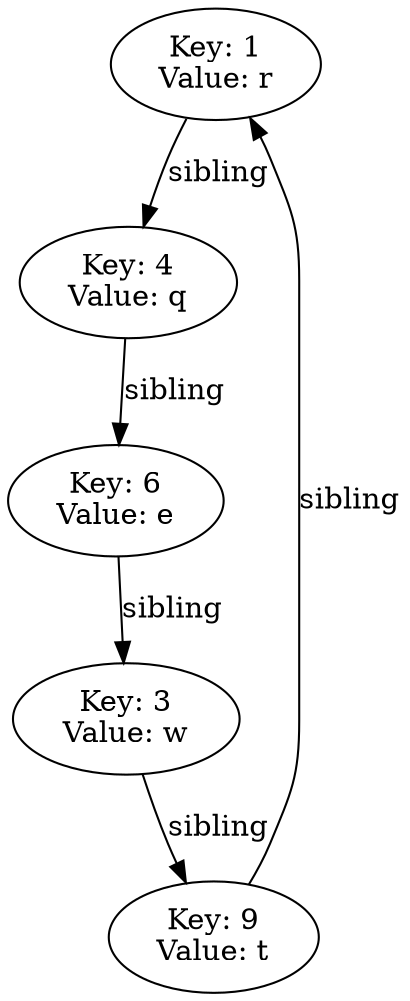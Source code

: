 digraph FibonacciHeap {
    "0x280d6e85d00" [label="Key: 1\nValue: r"];
    "0x280d6e85d00" -> "0x280d6e81a80" [label="sibling"];
    "0x280d6e81a80" [label="Key: 4\nValue: q"];
    "0x280d6e81a80" -> "0x280d6e85ca0" [label="sibling"];
    "0x280d6e85ca0" [label="Key: 6\nValue: e"];
    "0x280d6e85ca0" -> "0x280d6e85d60" [label="sibling"];
    "0x280d6e85d60" [label="Key: 3\nValue: w"];
    "0x280d6e85d60" -> "0x280d6e85dc0" [label="sibling"];
    "0x280d6e85dc0" [label="Key: 9\nValue: t"];
    "0x280d6e85dc0" -> "0x280d6e85d00" [label="sibling"];
}
